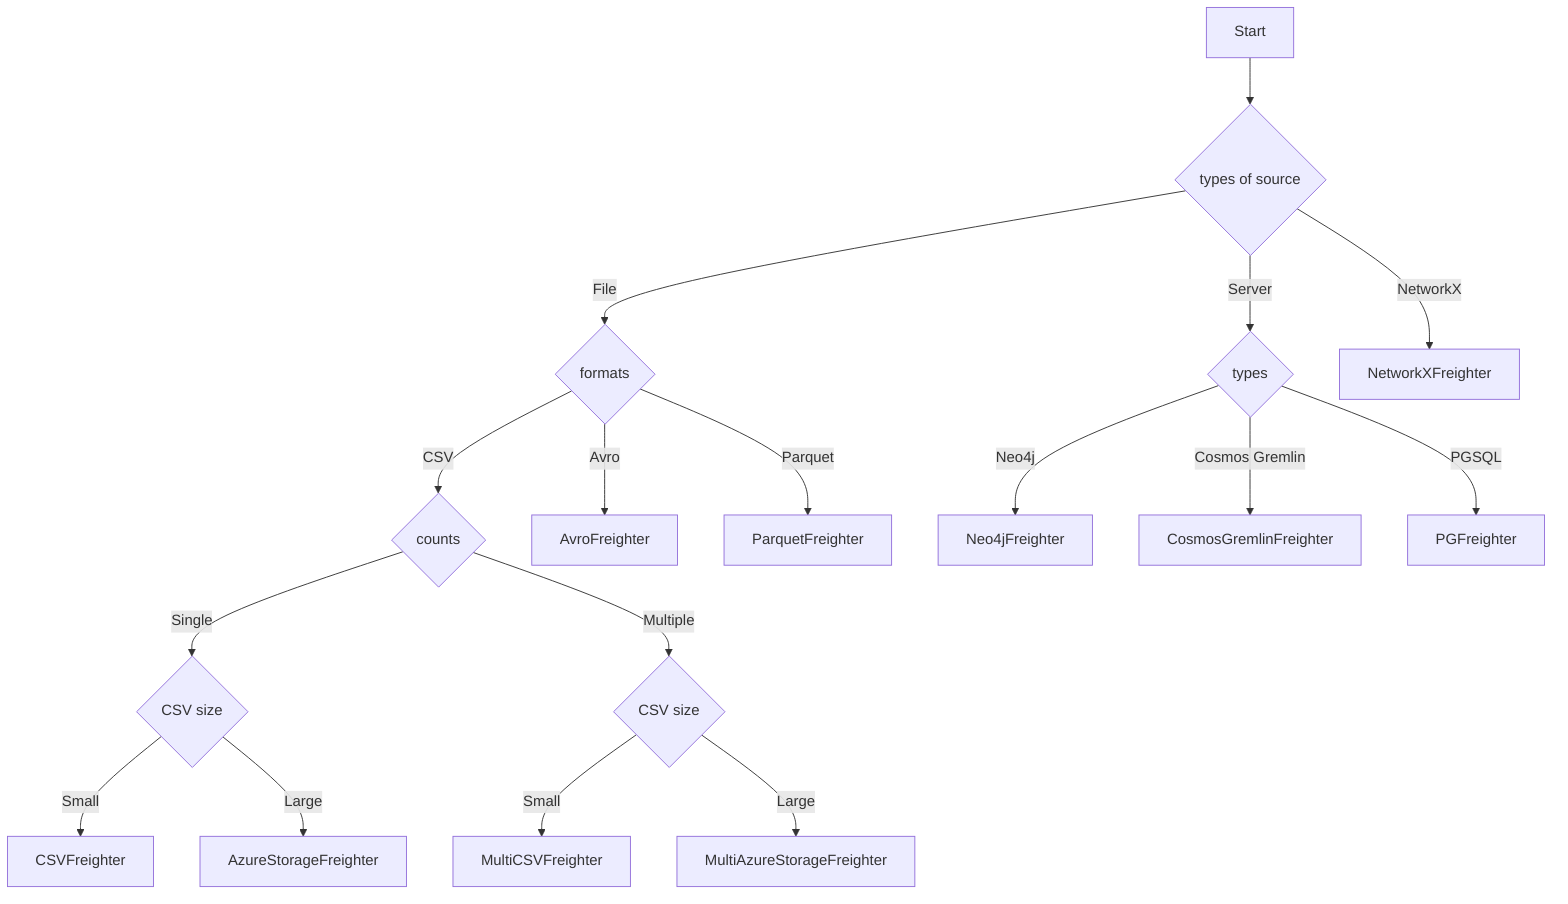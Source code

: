 ---
config:
  layout: fixed
---
flowchart TD
    A["Start"] --> B{"types of source"}
    B -- File --> C{"formats"}
    B -- Server --> D{"types"}
    B -- NetworkX --> M["NetworkXFreighter"]
    C -- CSV --> E{"counts"}
    C -- Avro --> F["AvroFreighter"]
    C -- Parquet --> G["ParquetFreighter"]
    E -- Single --> H{"CSV size"}
    E -- Multiple --> I{"CSV size"}
    H -- Small --> N["CSVFreighter"]
    H -- Large --> O["AzureStorageFreighter"]
    I -- Small --> P["MultiCSVFreighter"]
    I -- Large --> Q["MultiAzureStorageFreighter"]
    D -- Neo4j --> J["Neo4jFreighter"]
    D -- Cosmos Gremlin --> K["CosmosGremlinFreighter"]
    D -- PGSQL --> L["PGFreighter"]